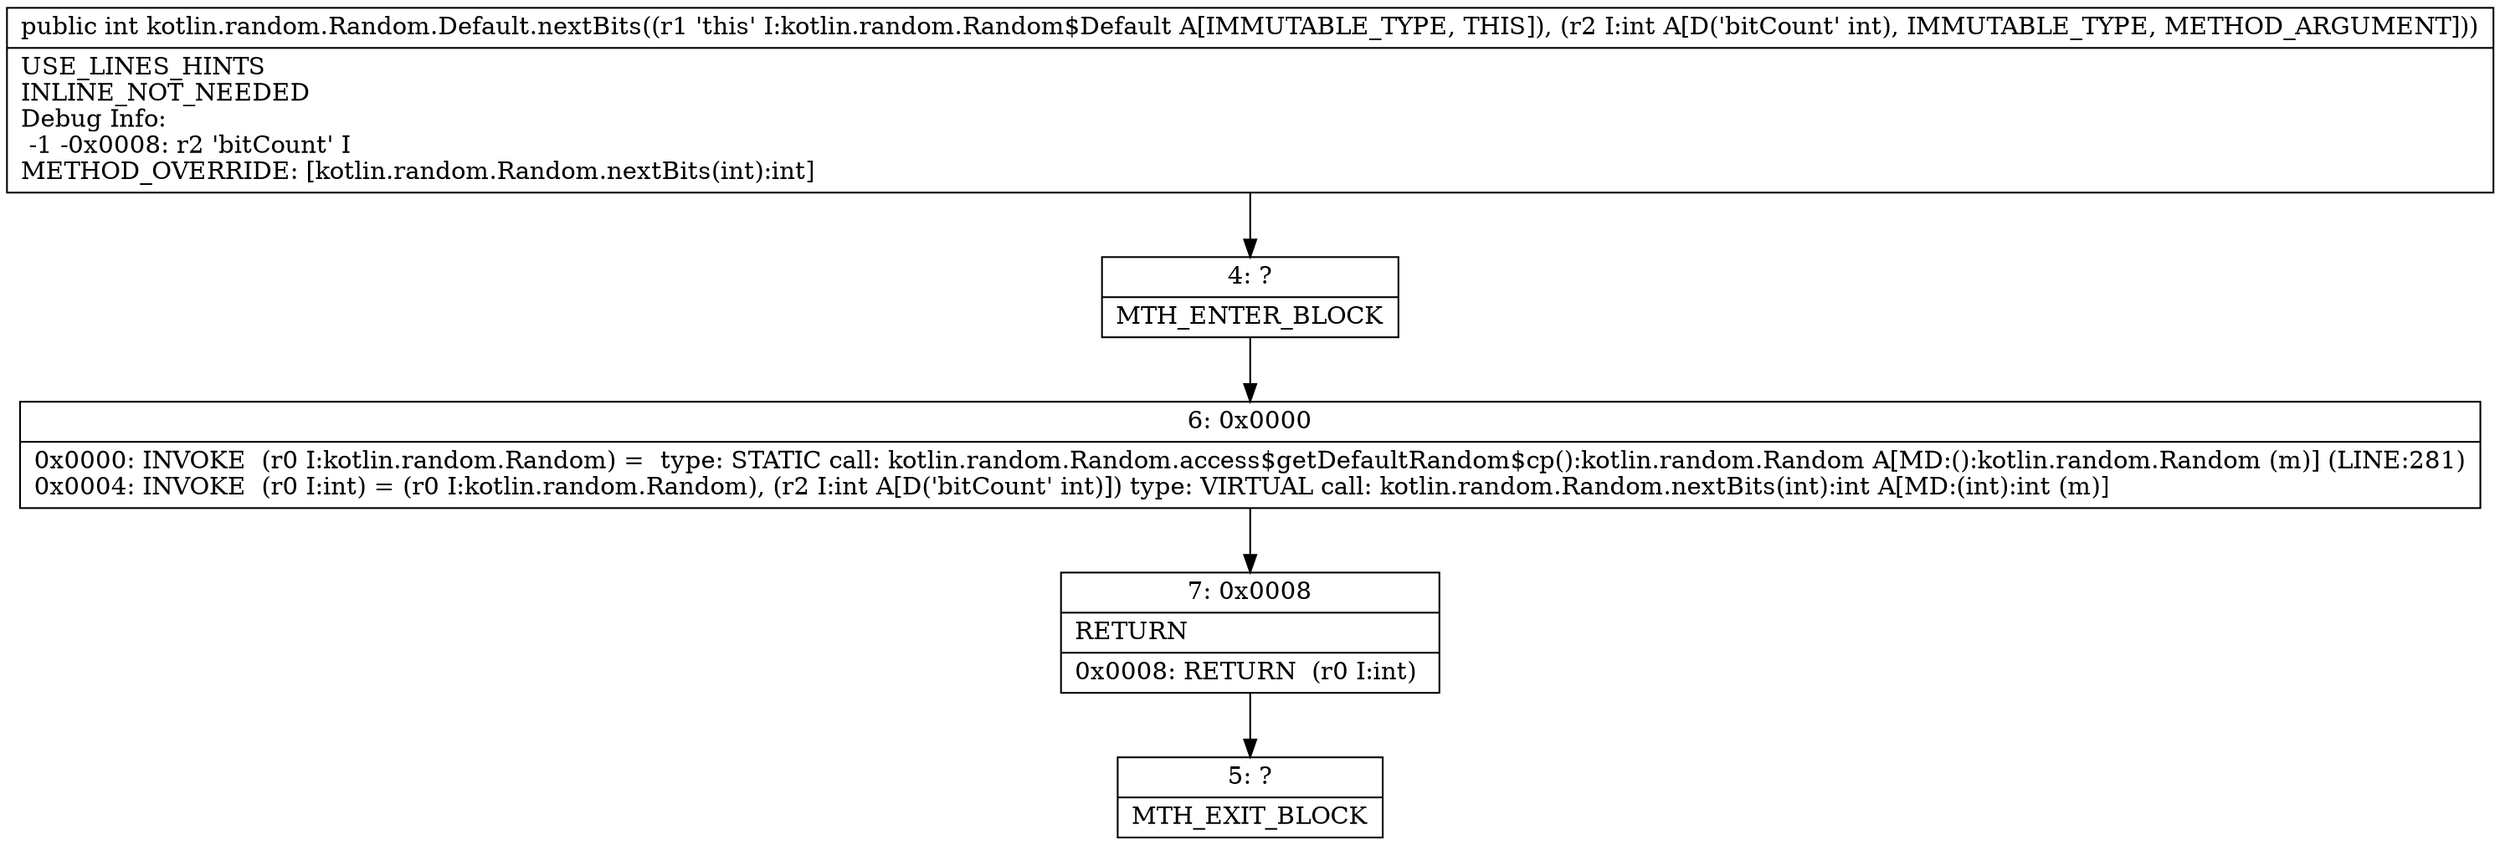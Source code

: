 digraph "CFG forkotlin.random.Random.Default.nextBits(I)I" {
Node_4 [shape=record,label="{4\:\ ?|MTH_ENTER_BLOCK\l}"];
Node_6 [shape=record,label="{6\:\ 0x0000|0x0000: INVOKE  (r0 I:kotlin.random.Random) =  type: STATIC call: kotlin.random.Random.access$getDefaultRandom$cp():kotlin.random.Random A[MD:():kotlin.random.Random (m)] (LINE:281)\l0x0004: INVOKE  (r0 I:int) = (r0 I:kotlin.random.Random), (r2 I:int A[D('bitCount' int)]) type: VIRTUAL call: kotlin.random.Random.nextBits(int):int A[MD:(int):int (m)]\l}"];
Node_7 [shape=record,label="{7\:\ 0x0008|RETURN\l|0x0008: RETURN  (r0 I:int) \l}"];
Node_5 [shape=record,label="{5\:\ ?|MTH_EXIT_BLOCK\l}"];
MethodNode[shape=record,label="{public int kotlin.random.Random.Default.nextBits((r1 'this' I:kotlin.random.Random$Default A[IMMUTABLE_TYPE, THIS]), (r2 I:int A[D('bitCount' int), IMMUTABLE_TYPE, METHOD_ARGUMENT]))  | USE_LINES_HINTS\lINLINE_NOT_NEEDED\lDebug Info:\l  \-1 \-0x0008: r2 'bitCount' I\lMETHOD_OVERRIDE: [kotlin.random.Random.nextBits(int):int]\l}"];
MethodNode -> Node_4;Node_4 -> Node_6;
Node_6 -> Node_7;
Node_7 -> Node_5;
}

